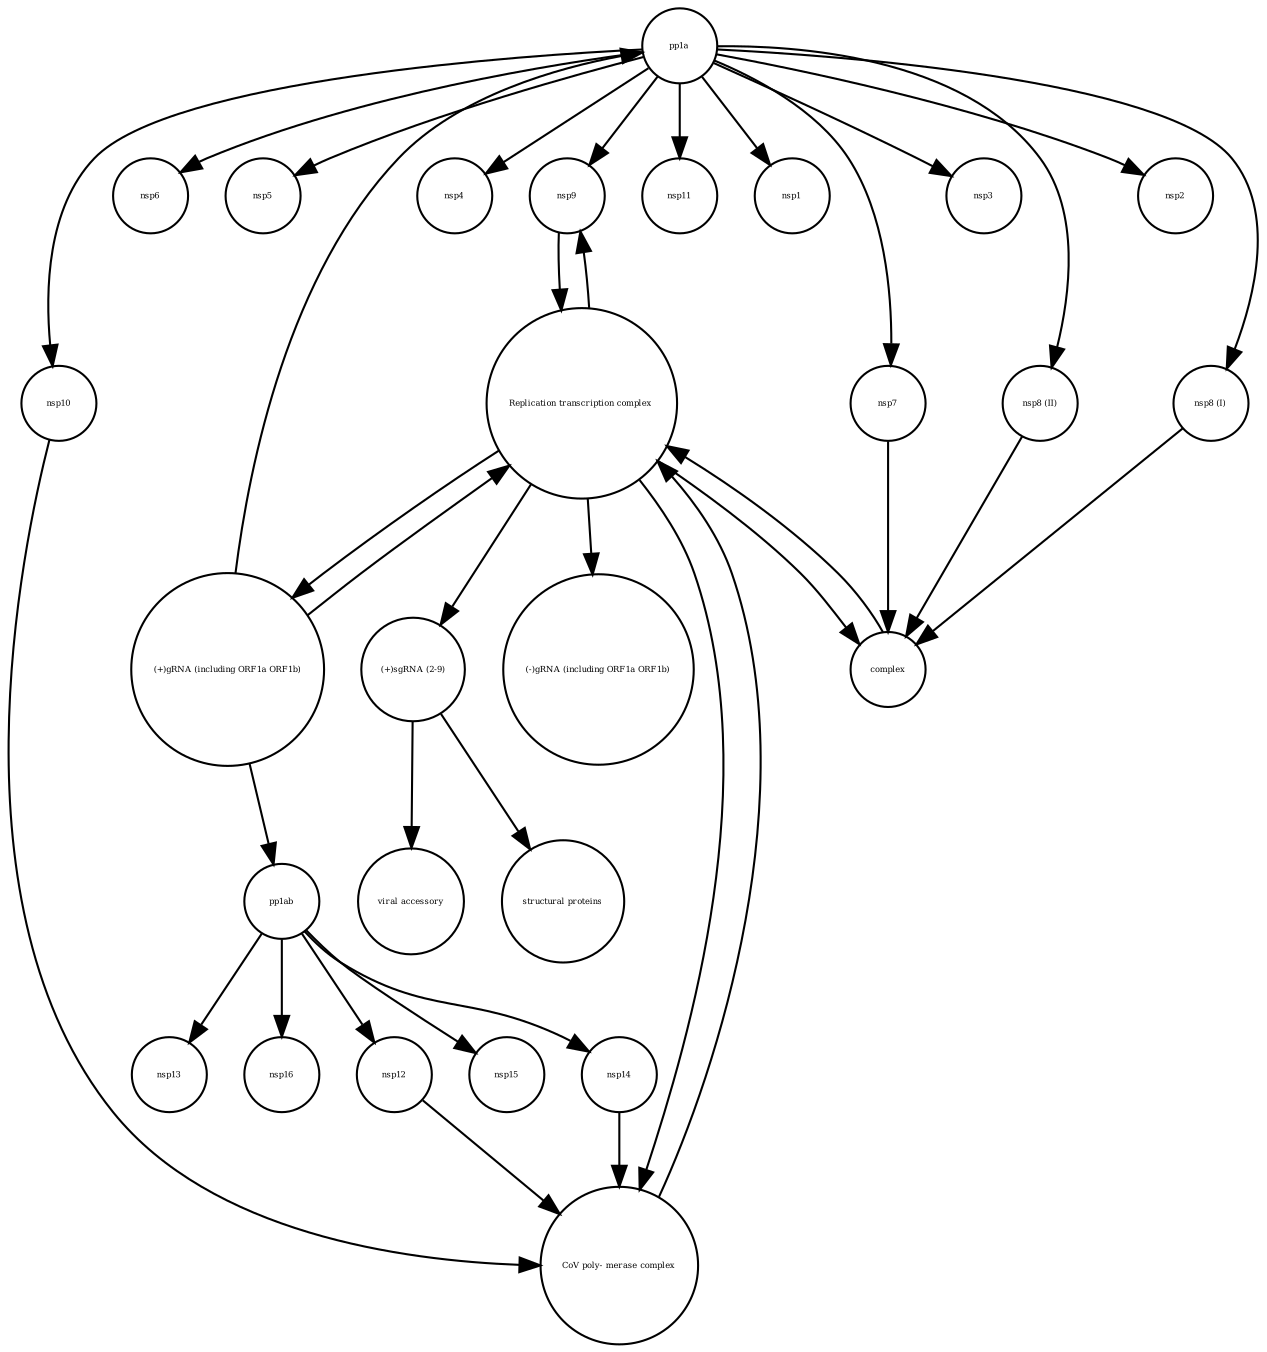 strict digraph  {
nsp6 [annotation="", bipartite=0, cls=macromolecule, fontsize=4, label=nsp6, shape=circle];
nsp5 [annotation="", bipartite=0, cls=macromolecule, fontsize=4, label=nsp5, shape=circle];
nsp14 [annotation="", bipartite=0, cls=macromolecule, fontsize=4, label=nsp14, shape=circle];
"CoV poly- merase complex" [annotation="", bipartite=0, cls=complex, fontsize=4, label="CoV poly- merase complex", shape=circle];
nsp15 [annotation="", bipartite=0, cls=macromolecule, fontsize=4, label=nsp15, shape=circle];
complex [annotation="", bipartite=0, cls=complex, fontsize=4, label=complex, shape=circle];
nsp13 [annotation="", bipartite=0, cls=macromolecule, fontsize=4, label=nsp13, shape=circle];
"(+)gRNA (including ORF1a ORF1b)" [annotation="", bipartite=0, cls="nucleic acid feature", fontsize=4, label="(+)gRNA (including ORF1a ORF1b)", shape=circle];
nsp9 [annotation="", bipartite=0, cls=macromolecule, fontsize=4, label=nsp9, shape=circle];
nsp4 [annotation="", bipartite=0, cls=macromolecule, fontsize=4, label=nsp4, shape=circle];
pp1a [annotation="", bipartite=0, cls=macromolecule, fontsize=4, label=pp1a, shape=circle];
nsp12 [annotation="", bipartite=0, cls=macromolecule, fontsize=4, label=nsp12, shape=circle];
nsp10 [annotation="", bipartite=0, cls=macromolecule, fontsize=4, label=nsp10, shape=circle];
"Replication transcription complex " [annotation="", bipartite=0, cls=complex, fontsize=4, label="Replication transcription complex ", shape=circle];
"structural proteins" [annotation="", bipartite=0, cls=macromolecule, fontsize=4, label="structural proteins", shape=circle];
"viral accessory" [annotation="", bipartite=0, cls=macromolecule, fontsize=4, label="viral accessory", shape=circle];
nsp16 [annotation="", bipartite=0, cls=macromolecule, fontsize=4, label=nsp16, shape=circle];
nsp11 [annotation="", bipartite=0, cls=macromolecule, fontsize=4, label=nsp11, shape=circle];
"(+)sgRNA (2-9)" [annotation="", bipartite=0, cls="nucleic acid feature", fontsize=4, label="(+)sgRNA (2-9)", shape=circle];
nsp1 [annotation="", bipartite=0, cls=macromolecule, fontsize=4, label=nsp1, shape=circle];
nsp7 [annotation="", bipartite=0, cls=macromolecule, fontsize=4, label=nsp7, shape=circle];
nsp3 [annotation="", bipartite=0, cls=macromolecule, fontsize=4, label=nsp3, shape=circle];
"(-)gRNA (including ORF1a ORF1b)" [annotation="", bipartite=0, cls="nucleic acid feature", fontsize=4, label="(-)gRNA (including ORF1a ORF1b)", shape=circle];
"nsp8 (II)" [annotation="", bipartite=0, cls=macromolecule, fontsize=4, label="nsp8 (II)", shape=circle];
pp1ab [annotation="", bipartite=0, cls=macromolecule, fontsize=4, label=pp1ab, shape=circle];
nsp2 [annotation="", bipartite=0, cls=macromolecule, fontsize=4, label=nsp2, shape=circle];
"nsp8 (I)" [annotation="", bipartite=0, cls=macromolecule, fontsize=4, label="nsp8 (I)", shape=circle];
nsp14 -> "CoV poly- merase complex"  [annotation="", interaction_type=production];
"CoV poly- merase complex" -> "Replication transcription complex "  [annotation="", interaction_type=production];
complex -> "Replication transcription complex "  [annotation="", interaction_type=production];
"(+)gRNA (including ORF1a ORF1b)" -> pp1a  [annotation="", interaction_type="necessary stimulation"];
"(+)gRNA (including ORF1a ORF1b)" -> pp1ab  [annotation="", interaction_type="necessary stimulation"];
"(+)gRNA (including ORF1a ORF1b)" -> "Replication transcription complex "  [annotation="", interaction_type=production];
nsp9 -> "Replication transcription complex "  [annotation="", interaction_type=production];
pp1a -> nsp6  [annotation="", interaction_type=production];
pp1a -> nsp11  [annotation="", interaction_type=production];
pp1a -> nsp1  [annotation="", interaction_type=production];
pp1a -> nsp5  [annotation="", interaction_type=production];
pp1a -> nsp7  [annotation="", interaction_type=production];
pp1a -> nsp10  [annotation="", interaction_type=production];
pp1a -> nsp3  [annotation="", interaction_type=production];
pp1a -> "nsp8 (II)"  [annotation="", interaction_type=production];
pp1a -> nsp9  [annotation="", interaction_type=production];
pp1a -> nsp4  [annotation="", interaction_type=production];
pp1a -> nsp2  [annotation="", interaction_type=production];
pp1a -> "nsp8 (I)"  [annotation="", interaction_type=production];
nsp12 -> "CoV poly- merase complex"  [annotation="", interaction_type=production];
nsp10 -> "CoV poly- merase complex"  [annotation="", interaction_type=production];
"Replication transcription complex " -> "(-)gRNA (including ORF1a ORF1b)"  [annotation="", interaction_type=production];
"Replication transcription complex " -> nsp9  [annotation="", interaction_type=production];
"Replication transcription complex " -> "(+)gRNA (including ORF1a ORF1b)"  [annotation="", interaction_type=production];
"Replication transcription complex " -> "CoV poly- merase complex"  [annotation="", interaction_type=production];
"Replication transcription complex " -> complex  [annotation="", interaction_type=production];
"Replication transcription complex " -> "(+)sgRNA (2-9)"  [annotation="", interaction_type="necessary stimulation"];
"(+)sgRNA (2-9)" -> "structural proteins"  [annotation="", interaction_type="necessary stimulation"];
"(+)sgRNA (2-9)" -> "viral accessory"  [annotation="", interaction_type="necessary stimulation"];
nsp7 -> complex  [annotation="", interaction_type=production];
"nsp8 (II)" -> complex  [annotation="", interaction_type=production];
pp1ab -> nsp12  [annotation="", interaction_type=production];
pp1ab -> nsp13  [annotation="", interaction_type=production];
pp1ab -> nsp14  [annotation="", interaction_type=production];
pp1ab -> nsp15  [annotation="", interaction_type=production];
pp1ab -> nsp16  [annotation="", interaction_type=production];
"nsp8 (I)" -> complex  [annotation="", interaction_type=production];
}
